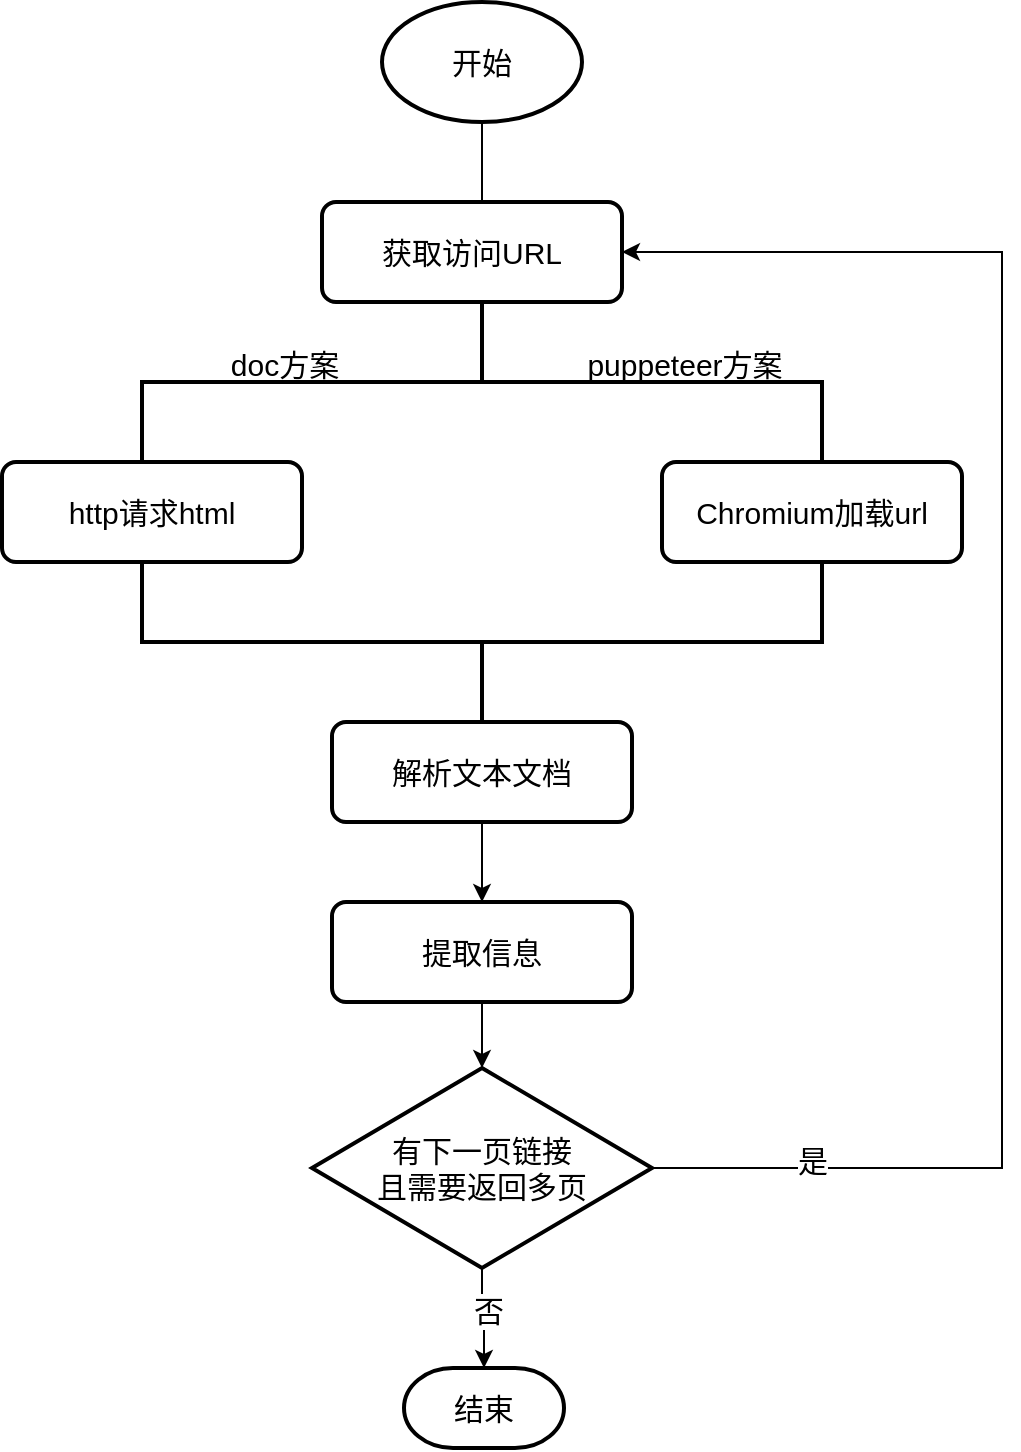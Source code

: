<mxfile version="20.8.0" type="github"><diagram id="GZNjhpTBPf00MYvNG6Gq" name="第 1 页"><mxGraphModel dx="1434" dy="773" grid="0" gridSize="10" guides="1" tooltips="1" connect="1" arrows="1" fold="1" page="1" pageScale="1" pageWidth="827" pageHeight="1169" math="0" shadow="0"><root><mxCell id="0"/><mxCell id="1" parent="0"/><mxCell id="7nVrdc_pIqEQP9C68y6n-12" value="" style="edgeStyle=orthogonalEdgeStyle;rounded=0;orthogonalLoop=1;jettySize=auto;html=1;fontSize=15;" edge="1" parent="1" source="7nVrdc_pIqEQP9C68y6n-1" target="7nVrdc_pIqEQP9C68y6n-5"><mxGeometry relative="1" as="geometry"/></mxCell><mxCell id="7nVrdc_pIqEQP9C68y6n-1" value="开始" style="strokeWidth=2;html=1;shape=mxgraph.flowchart.start_1;whiteSpace=wrap;fontSize=15;" vertex="1" parent="1"><mxGeometry x="350" y="70" width="100" height="60" as="geometry"/></mxCell><mxCell id="7nVrdc_pIqEQP9C68y6n-2" value="结束" style="strokeWidth=2;html=1;shape=mxgraph.flowchart.terminator;whiteSpace=wrap;fontSize=15;" vertex="1" parent="1"><mxGeometry x="361" y="753" width="80" height="40" as="geometry"/></mxCell><mxCell id="7nVrdc_pIqEQP9C68y6n-3" value="获取访问URL" style="rounded=1;whiteSpace=wrap;html=1;absoluteArcSize=1;arcSize=14;strokeWidth=2;fontSize=15;" vertex="1" parent="1"><mxGeometry x="320" y="170" width="150" height="50" as="geometry"/></mxCell><mxCell id="7nVrdc_pIqEQP9C68y6n-5" value="" style="strokeWidth=2;html=1;shape=mxgraph.flowchart.annotation_2;align=left;labelPosition=right;pointerEvents=1;direction=south;fontSize=15;" vertex="1" parent="1"><mxGeometry x="230" y="220" width="340" height="80" as="geometry"/></mxCell><mxCell id="7nVrdc_pIqEQP9C68y6n-4" value="http请求html" style="rounded=1;whiteSpace=wrap;html=1;absoluteArcSize=1;arcSize=14;strokeWidth=2;fontSize=15;" vertex="1" parent="1"><mxGeometry x="160" y="300" width="150" height="50" as="geometry"/></mxCell><mxCell id="7nVrdc_pIqEQP9C68y6n-7" value="puppeteer方案" style="text;html=1;align=center;verticalAlign=middle;resizable=0;points=[];autosize=1;strokeColor=none;fillColor=none;fontSize=15;" vertex="1" parent="1"><mxGeometry x="443" y="236" width="116" height="30" as="geometry"/></mxCell><mxCell id="7nVrdc_pIqEQP9C68y6n-6" value="doc方案" style="text;html=1;align=center;verticalAlign=middle;resizable=0;points=[];autosize=1;strokeColor=none;fillColor=none;fontSize=15;" vertex="1" parent="1"><mxGeometry x="265" y="236" width="72" height="30" as="geometry"/></mxCell><mxCell id="7nVrdc_pIqEQP9C68y6n-8" value="Chromium加载url" style="rounded=1;whiteSpace=wrap;html=1;absoluteArcSize=1;arcSize=14;strokeWidth=2;fontSize=15;" vertex="1" parent="1"><mxGeometry x="490" y="300" width="150" height="50" as="geometry"/></mxCell><mxCell id="7nVrdc_pIqEQP9C68y6n-10" value="" style="strokeWidth=2;html=1;shape=mxgraph.flowchart.annotation_2;align=left;labelPosition=right;pointerEvents=1;direction=north;fontSize=15;" vertex="1" parent="1"><mxGeometry x="230" y="350" width="340" height="80" as="geometry"/></mxCell><mxCell id="7nVrdc_pIqEQP9C68y6n-17" value="" style="edgeStyle=orthogonalEdgeStyle;rounded=0;orthogonalLoop=1;jettySize=auto;html=1;fontSize=15;" edge="1" parent="1" source="7nVrdc_pIqEQP9C68y6n-11" target="7nVrdc_pIqEQP9C68y6n-13"><mxGeometry relative="1" as="geometry"/></mxCell><mxCell id="7nVrdc_pIqEQP9C68y6n-11" value="解析文本文档" style="rounded=1;whiteSpace=wrap;html=1;absoluteArcSize=1;arcSize=14;strokeWidth=2;fontSize=15;" vertex="1" parent="1"><mxGeometry x="325" y="430" width="150" height="50" as="geometry"/></mxCell><mxCell id="7nVrdc_pIqEQP9C68y6n-18" value="" style="edgeStyle=orthogonalEdgeStyle;rounded=0;orthogonalLoop=1;jettySize=auto;html=1;fontSize=15;" edge="1" parent="1" source="7nVrdc_pIqEQP9C68y6n-13" target="7nVrdc_pIqEQP9C68y6n-15"><mxGeometry relative="1" as="geometry"/></mxCell><mxCell id="7nVrdc_pIqEQP9C68y6n-13" value="提取信息" style="rounded=1;whiteSpace=wrap;html=1;absoluteArcSize=1;arcSize=14;strokeWidth=2;fontSize=15;" vertex="1" parent="1"><mxGeometry x="325" y="520" width="150" height="50" as="geometry"/></mxCell><mxCell id="7nVrdc_pIqEQP9C68y6n-16" style="edgeStyle=orthogonalEdgeStyle;rounded=0;orthogonalLoop=1;jettySize=auto;html=1;exitX=1;exitY=0.5;exitDx=0;exitDy=0;exitPerimeter=0;entryX=1;entryY=0.5;entryDx=0;entryDy=0;fontSize=15;" edge="1" parent="1" source="7nVrdc_pIqEQP9C68y6n-15" target="7nVrdc_pIqEQP9C68y6n-3"><mxGeometry relative="1" as="geometry"><Array as="points"><mxPoint x="660" y="653"/><mxPoint x="660" y="195"/></Array></mxGeometry></mxCell><mxCell id="7nVrdc_pIqEQP9C68y6n-19" value="是" style="edgeLabel;html=1;align=center;verticalAlign=middle;resizable=0;points=[];fontSize=15;" vertex="1" connectable="0" parent="7nVrdc_pIqEQP9C68y6n-16"><mxGeometry x="-0.805" y="4" relative="1" as="geometry"><mxPoint as="offset"/></mxGeometry></mxCell><mxCell id="7nVrdc_pIqEQP9C68y6n-20" value="" style="edgeStyle=orthogonalEdgeStyle;rounded=0;orthogonalLoop=1;jettySize=auto;html=1;fontSize=15;" edge="1" parent="1" source="7nVrdc_pIqEQP9C68y6n-15" target="7nVrdc_pIqEQP9C68y6n-2"><mxGeometry relative="1" as="geometry"/></mxCell><mxCell id="7nVrdc_pIqEQP9C68y6n-21" value="否" style="edgeLabel;html=1;align=center;verticalAlign=middle;resizable=0;points=[];fontSize=15;" vertex="1" connectable="0" parent="7nVrdc_pIqEQP9C68y6n-20"><mxGeometry x="-0.2" y="3" relative="1" as="geometry"><mxPoint as="offset"/></mxGeometry></mxCell><mxCell id="7nVrdc_pIqEQP9C68y6n-15" value="有下一页链接&lt;br style=&quot;font-size: 15px;&quot;&gt;且需要返回多页" style="strokeWidth=2;html=1;shape=mxgraph.flowchart.decision;whiteSpace=wrap;fontSize=15;" vertex="1" parent="1"><mxGeometry x="315" y="603" width="170" height="100" as="geometry"/></mxCell></root></mxGraphModel></diagram></mxfile>